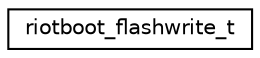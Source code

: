 digraph "Graphical Class Hierarchy"
{
 // LATEX_PDF_SIZE
  edge [fontname="Helvetica",fontsize="10",labelfontname="Helvetica",labelfontsize="10"];
  node [fontname="Helvetica",fontsize="10",shape=record];
  rankdir="LR";
  Node0 [label="riotboot_flashwrite_t",height=0.2,width=0.4,color="black", fillcolor="white", style="filled",URL="$structriotboot__flashwrite__t.html",tooltip="firmware update state structure"];
}
